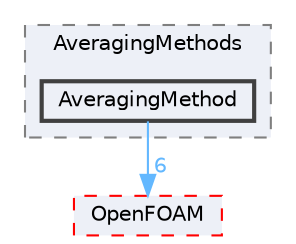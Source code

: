 digraph "src/lagrangian/intermediate/submodels/MPPIC/AveragingMethods/AveragingMethod"
{
 // LATEX_PDF_SIZE
  bgcolor="transparent";
  edge [fontname=Helvetica,fontsize=10,labelfontname=Helvetica,labelfontsize=10];
  node [fontname=Helvetica,fontsize=10,shape=box,height=0.2,width=0.4];
  compound=true
  subgraph clusterdir_fbd1c672053200686ab1ea737c0ac70f {
    graph [ bgcolor="#edf0f7", pencolor="grey50", label="AveragingMethods", fontname=Helvetica,fontsize=10 style="filled,dashed", URL="dir_fbd1c672053200686ab1ea737c0ac70f.html",tooltip=""]
  dir_44fe314bd3eabdc3f2842be49904b40c [label="AveragingMethod", fillcolor="#edf0f7", color="grey25", style="filled,bold", URL="dir_44fe314bd3eabdc3f2842be49904b40c.html",tooltip=""];
  }
  dir_c5473ff19b20e6ec4dfe5c310b3778a8 [label="OpenFOAM", fillcolor="#edf0f7", color="red", style="filled,dashed", URL="dir_c5473ff19b20e6ec4dfe5c310b3778a8.html",tooltip=""];
  dir_44fe314bd3eabdc3f2842be49904b40c->dir_c5473ff19b20e6ec4dfe5c310b3778a8 [headlabel="6", labeldistance=1.5 headhref="dir_000174_002695.html" href="dir_000174_002695.html" color="steelblue1" fontcolor="steelblue1"];
}
